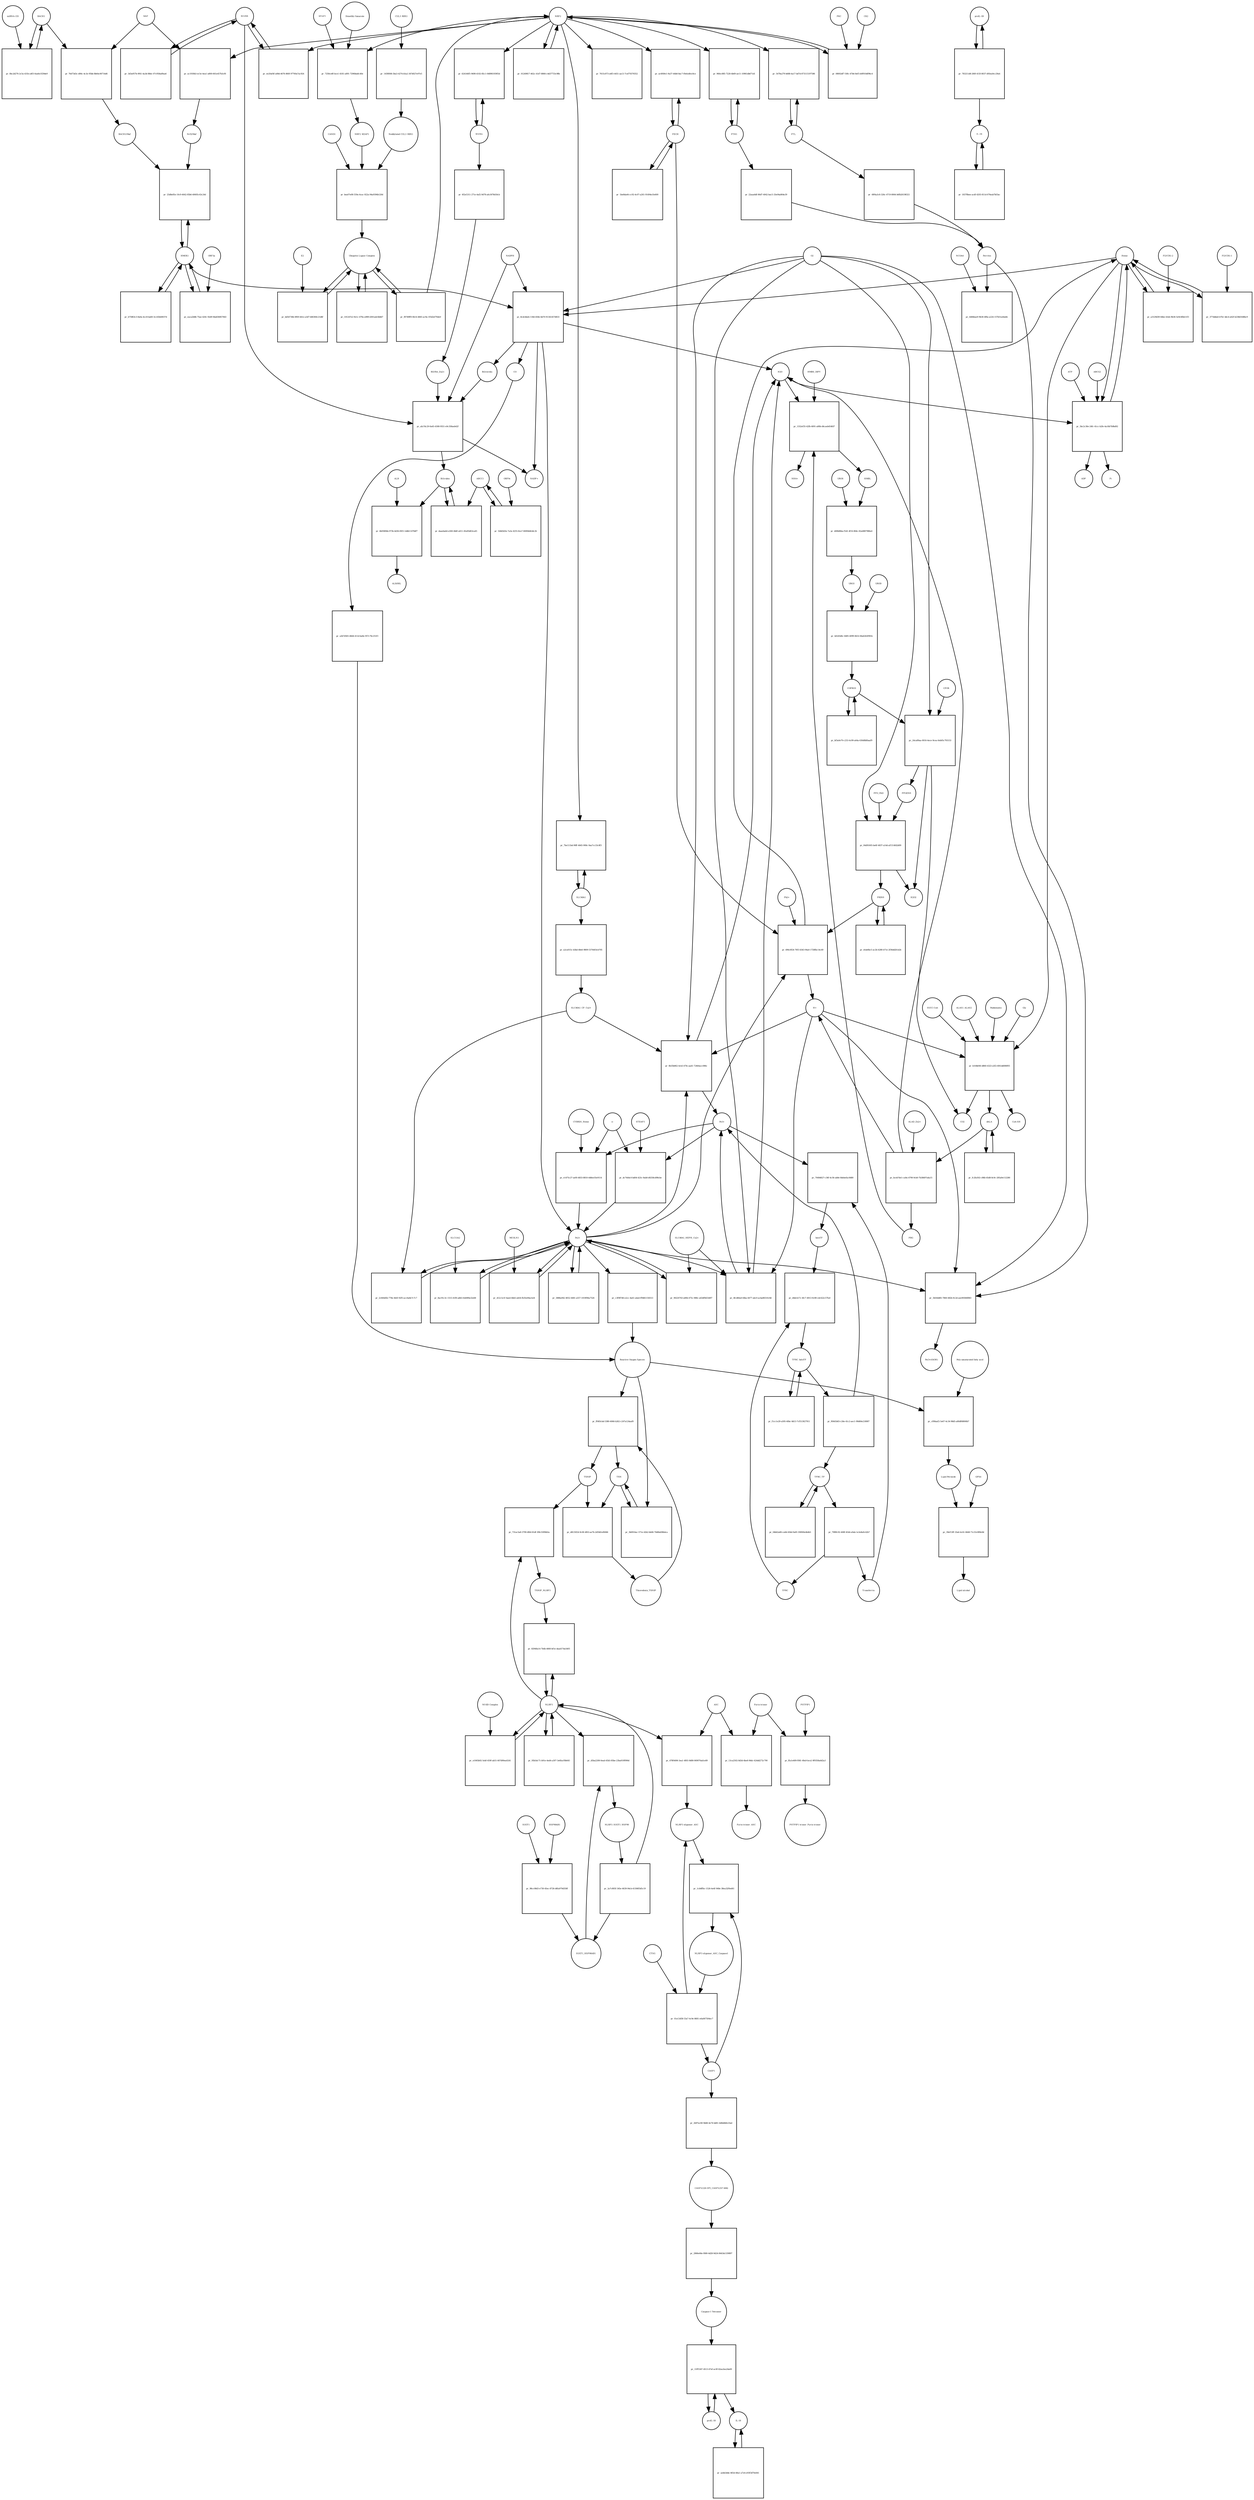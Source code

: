 strict digraph  {
Heme [annotation="urn_miriam_obo.chebi_CHEBI%3A30413", bipartite=0, cls="simple chemical", fontsize=4, label=Heme, shape=circle];
"pr_8cdcbbeb-118d-458e-bb70-91341457d833" [annotation="", bipartite=1, cls=process, fontsize=4, label="pr_8cdcbbeb-118d-458e-bb70-91341457d833", shape=square];
Biliverdin [annotation="urn_miriam_obo.chebi_CHEBI%3A17033", bipartite=0, cls="simple chemical", fontsize=4, label=Biliverdin, shape=circle];
HMOX1 [annotation="", bipartite=0, cls=macromolecule, fontsize=4, label=HMOX1, shape=circle];
O2 [annotation="urn_miriam_obo.chebi_CHEBI%3A15379", bipartite=0, cls="simple chemical", fontsize=4, label=O2, shape=circle];
NADPH [annotation="urn_miriam_obo.chebi_CHEBI%3A16474", bipartite=0, cls="simple chemical", fontsize=4, label=NADPH, shape=circle];
H2O [annotation="urn_miriam_obo.chebi_CHEBI%3A15377", bipartite=0, cls="simple chemical", fontsize=4, label=H2O, shape=circle];
"Fe2+" [annotation="urn_miriam_obo.chebi_CHEBI%3A29033", bipartite=0, cls="simple chemical", fontsize=4, label="Fe2+", shape=circle];
"NADP+" [annotation="urn_miriam_obo.chebi_CHEBI%3A18009", bipartite=0, cls="simple chemical", fontsize=4, label="NADP+", shape=circle];
CO [annotation="urn_miriam_obo.chebi_CHEBI%3A17245", bipartite=0, cls="simple chemical", fontsize=4, label=CO, shape=circle];
"pr_a3129d39-64be-43eb-9b36-5e9c6fbb11f3" [annotation="", bipartite=1, cls=process, fontsize=4, label="pr_a3129d39-64be-43eb-9b36-5e9c6fbb11f3", shape=square];
"FLVCR1-2" [annotation=urn_miriam_uniprot_Q9Y5Y0, bipartite=0, cls=macromolecule, fontsize=4, label="FLVCR1-2", shape=circle];
"pr_afa7dc29-0a45-4308-9551-e9c358aeb42f" [annotation="", bipartite=1, cls=process, fontsize=4, label="pr_afa7dc29-0a45-4308-9551-e9c358aeb42f", shape=square];
Bilirubin [annotation="urn_miriam_obo.chebi_CHEBI%3A16990", bipartite=0, cls="simple chemical", fontsize=4, label=Bilirubin, shape=circle];
BLVRB [annotation=urn_miriam_uniprot_P30043, bipartite=0, cls=macromolecule, fontsize=4, label=BLVRB, shape=circle];
"BLVRA_Zn2+" [annotation="urn_miriam_obo.chebi_CHEBI%3A29805|urn_miriam_uniprot_P53004", bipartite=0, cls=complex, fontsize=4, label="BLVRA_Zn2+", shape=circle];
"pr_daaebab4-a560-4b6f-a611-45e85d63ca45" [annotation="", bipartite=1, cls=process, fontsize=4, label="pr_daaebab4-a560-4b6f-a611-45e85d63ca45", shape=square];
ABCC1 [annotation="", bipartite=0, cls=macromolecule, fontsize=4, label=ABCC1, shape=circle];
"pr_4b0580bb-973b-4d36-85f3-1ddb11478df7" [annotation="", bipartite=1, cls=process, fontsize=4, label="pr_4b0580bb-973b-4d36-85f3-1ddb11478df7", shape=square];
ALB [annotation=urn_miriam_uniprot_P02768, bipartite=0, cls=macromolecule, fontsize=4, label=ALB, shape=circle];
"ALB/BIL" [annotation="urn_miriam_uniprot_P02768|urn_miriam_obo.chebi_CHEBI%3A16990", bipartite=0, cls=complex, fontsize=4, label="ALB/BIL", shape=circle];
NRF2 [annotation="", bipartite=0, cls=macromolecule, fontsize=4, label=NRF2, shape=circle];
"pr_ac1930b3-ec5e-4ea1-a800-661e457b3cf6" [annotation="", bipartite=1, cls=process, fontsize=4, label="pr_ac1930b3-ec5e-4ea1-a800-661e457b3cf6", shape=square];
MAF [annotation=urn_miriam_uniprot_O75444, bipartite=0, cls=macromolecule, fontsize=4, label=MAF, shape=circle];
"Nrf2/Maf" [annotation="", bipartite=0, cls=complex, fontsize=4, label="Nrf2/Maf", shape=circle];
"pr_76d73d3c-d06c-4c3e-95bb-8b64c06714d6" [annotation="", bipartite=1, cls=process, fontsize=4, label="pr_76d73d3c-d06c-4c3e-95bb-8b64c06714d6", shape=square];
BACH1 [annotation=urn_miriam_uniprot_O14867, bipartite=0, cls=macromolecule, fontsize=4, label=BACH1, shape=circle];
"BACH1/Maf" [annotation="", bipartite=0, cls=complex, fontsize=4, label="BACH1/Maf", shape=circle];
"pr_0bc2d276-2c5a-431b-a4f3-0aa6e1f29de9" [annotation="", bipartite=1, cls=process, fontsize=4, label="pr_0bc2d276-2c5a-431b-a4f3-0aa6e1f29de9", shape=square];
"miRNA-155" [annotation=urn_miriam_ncbigene_406947, bipartite=0, cls="nucleic acid feature", fontsize=4, label="miRNA-155", shape=circle];
"pr_25d8e85e-10c9-4642-85b6-40605c43c24d" [annotation="", bipartite=1, cls=process, fontsize=4, label="pr_25d8e85e-10c9-4642-85b6-40605c43c24d", shape=square];
PRIN9 [annotation="urn_miriam_obo.chebi_CHEBI%3A15430", bipartite=0, cls="simple chemical", fontsize=4, label=PRIN9, shape=circle];
"pr_496c0f24-70f3-4343-94a0-1728fbc14c49" [annotation="", bipartite=1, cls=process, fontsize=4, label="pr_496c0f24-70f3-4343-94a0-1728fbc14c49", shape=square];
FECH [annotation=urn_miriam_uniprot_P22830, bipartite=0, cls=macromolecule, fontsize=4, label=FECH, shape=circle];
"Pb2+" [annotation="urn_miriam_obo.chebi_CHEBI%3A27889", bipartite=0, cls="simple chemical", fontsize=4, label="Pb2+", shape=circle];
"H+" [annotation="urn_miriam_obo.chebi_CHEBI%3A15378", bipartite=0, cls="simple chemical", fontsize=4, label="H+", shape=circle];
"SUCC-CoA" [annotation="urn_miriam_obo.chebi_CHEBI%3A57292", bipartite=0, cls="simple chemical", fontsize=4, label="SUCC-CoA", shape=circle];
"pr_b164bf40-d860-4323-a5f2-6f41dd080f05" [annotation="", bipartite=1, cls=process, fontsize=4, label="pr_b164bf40-d860-4323-a5f2-6f41dd080f05", shape=square];
dALA [annotation="urn_miriam_obo.chebi_CHEBI%3A356416", bipartite=0, cls="simple chemical", fontsize=4, label=dALA, shape=circle];
ALAS1_ALAS2 [annotation="urn_miriam_uniprot_P13196|urn_miriam_uniprot_P22557", bipartite=0, cls=complex, fontsize=4, label=ALAS1_ALAS2, shape=circle];
Panhematin [annotation="urn_miriam_obo.chebi_CHEBI%3A50385", bipartite=0, cls="simple chemical", fontsize=4, label=Panhematin, shape=circle];
Gly [annotation="urn_miriam_obo.chebi_CHEBI%3A57305", bipartite=0, cls="simple chemical", fontsize=4, label=Gly, shape=circle];
"CoA-SH" [annotation="urn_miriam_obo.chebi_CHEBI%3A15346", bipartite=0, cls="simple chemical", fontsize=4, label="CoA-SH", shape=circle];
CO2 [annotation="urn_miriam_obo.chebi_CHEBI%3A16526", bipartite=0, cls="simple chemical", fontsize=4, label=CO2, shape=circle];
"pr_7258ce8f-bce1-4181-a891-72968abfc40e" [annotation="", bipartite=1, cls=process, fontsize=4, label="pr_7258ce8f-bce1-4181-a891-72968abfc40e", shape=square];
KEAP1 [annotation=urn_miriam_uniprot_Q14145, bipartite=0, cls=macromolecule, fontsize=4, label=KEAP1, shape=circle];
NRF2_KEAP1 [annotation="urn_miriam_uniprot_Q14145|urn_miriam_uniprot_Q16236", bipartite=0, cls=complex, fontsize=4, label=NRF2_KEAP1, shape=circle];
"Dimethly fumarate" [annotation="urn_miriam_obo.chebi_CHEBI%3A76004", bipartite=0, cls="simple chemical", fontsize=4, label="Dimethly fumarate", shape=circle];
"Ubiquitin Ligase Complex" [annotation="urn_miriam_uniprot_Q14145|urn_miriam_uniprot_Q15843|urn_miriam_uniprot_Q13618|urn_miriam_uniprot_P62877|urn_miriam_uniprot_Q16236|urn_miriam_uniprot_P0CG48|urn_miriam_pubmed_19940261|urn_miriam_interpro_IPR000608", bipartite=0, cls=complex, fontsize=4, label="Ubiquitin Ligase Complex", shape=circle];
"pr_101247e2-9e1c-479a-a989-d301adc6b8d7" [annotation="", bipartite=1, cls=process, fontsize=4, label="pr_101247e2-9e1c-479a-a989-d301adc6b8d7", shape=square];
"pr_bceb7de1-ca9a-4790-9cb0-7b38497a4a15" [annotation="", bipartite=1, cls=process, fontsize=4, label="pr_bceb7de1-ca9a-4790-9cb0-7b38497a4a15", shape=square];
PBG [annotation="urn_miriam_obo.chebi_CHEBI%3A58126", bipartite=0, cls="simple chemical", fontsize=4, label=PBG, shape=circle];
"ALAD_Zn2+" [annotation="urn_miriam_uniprot_P13716|urn_miriam_obo.chebi_CHEBI%3A29105", bipartite=0, cls=complex, fontsize=4, label="ALAD_Zn2+", shape=circle];
"pr_1552ef35-42fb-4091-a80b-d4caeb454fd7" [annotation="", bipartite=1, cls=process, fontsize=4, label="pr_1552ef35-42fb-4091-a80b-d4caeb454fd7", shape=square];
HMBL [annotation="urn_miriam_obo.chebi_CHEBI%3A57845", bipartite=0, cls="simple chemical", fontsize=4, label=HMBL, shape=circle];
HMBS_DIPY [annotation="urn_miriam_obo.chebi_CHEBI%3A36319|urn_miriam_uniprot_P08397", bipartite=0, cls=complex, fontsize=4, label=HMBS_DIPY, shape=circle];
"NH4+" [annotation="urn_miriam_obo.chebi_CHEBI%3A28938", bipartite=0, cls="simple chemical", fontsize=4, label="NH4+", shape=circle];
"pr_d49b86ba-f5d1-4f16-864c-82a6887986e4" [annotation="", bipartite=1, cls=process, fontsize=4, label="pr_d49b86ba-f5d1-4f16-864c-82a6887986e4", shape=square];
URO3 [annotation="urn_miriam_obo.chebi_CHEBI%3A15437", bipartite=0, cls="simple chemical", fontsize=4, label=URO3, shape=circle];
UROS [annotation=urn_miriam_uniprot_P10746, bipartite=0, cls=macromolecule, fontsize=4, label=UROS, shape=circle];
"pr_4d1d5d6c-6485-4099-8432-84a62b5f903c" [annotation="", bipartite=1, cls=process, fontsize=4, label="pr_4d1d5d6c-6485-4099-8432-84a62b5f903c", shape=square];
COPRO3 [annotation="urn_miriam_obo.chebi_CHEBI%3A15439", bipartite=0, cls="simple chemical", fontsize=4, label=COPRO3, shape=circle];
UROD [annotation=urn_miriam_uniprot_P06132, bipartite=0, cls=macromolecule, fontsize=4, label=UROD, shape=circle];
"pr_24ca89aa-0016-4ece-9cea-0eb05c793153" [annotation="", bipartite=1, cls=process, fontsize=4, label="pr_24ca89aa-0016-4ece-9cea-0eb05c793153", shape=square];
PPGEN9 [annotation="urn_miriam_obo.chebi_CHEBI%3A15435", bipartite=0, cls="simple chemical", fontsize=4, label=PPGEN9, shape=circle];
CPOX [annotation=urn_miriam_uniprot_P36551, bipartite=0, cls=macromolecule, fontsize=4, label=CPOX, shape=circle];
H2O2 [annotation="urn_miriam_obo.chebi_CHEBI%3A16240", bipartite=0, cls="simple chemical", fontsize=4, label=H2O2, shape=circle];
"pr_04d91605-be6f-4837-a14d-af1514fd2d09" [annotation="", bipartite=1, cls=process, fontsize=4, label="pr_04d91605-be6f-4837-a14d-af1514fd2d09", shape=square];
PPO_FAD [annotation="urn_miriam_obo.chebi_CHEBI%3A16238|urn_miriam_uniprot_P50336", bipartite=0, cls=complex, fontsize=4, label=PPO_FAD, shape=circle];
"pr_01249817-462c-41d7-8866-c4d37733c98b" [annotation="", bipartite=1, cls=process, fontsize=4, label="pr_01249817-462c-41d7-8866-c4d37733c98b", shape=square];
"pr_fc2fa502-c86b-45d8-8c9c-285a9e112280" [annotation="", bipartite=1, cls="uncertain process", fontsize=4, label="pr_fc2fa502-c86b-45d8-8c9c-285a9e112280", shape=square];
"pr_bf3a0e70-c253-4c99-a64a-630d8bfbaaf9" [annotation="", bipartite=1, cls="uncertain process", fontsize=4, label="pr_bf3a0e70-c253-4c99-a64a-630d8bfbaaf9", shape=square];
"pr_efab0bc5-ac2b-4280-b71e-2f36dd2fcb2b" [annotation="", bipartite=1, cls="uncertain process", fontsize=4, label="pr_efab0bc5-ac2b-4280-b71e-2f36dd2fcb2b", shape=square];
"Poly-unsaturated fatty acid" [annotation="urn_miriam_obo.chebi_CHEBI%3A26208", bipartite=0, cls="simple chemical", fontsize=4, label="Poly-unsaturated fatty acid", shape=circle];
"pr_cf08aaf2-5e67-4c34-98d5-a80df68006b7" [annotation="", bipartite=1, cls=process, fontsize=4, label="pr_cf08aaf2-5e67-4c34-98d5-a80df68006b7", shape=square];
"Lipid Peroxide" [annotation="urn_miriam_obo.chebi_CHEBI%3A61051", bipartite=0, cls="simple chemical", fontsize=4, label="Lipid Peroxide", shape=circle];
"Reactive Oxygen Species" [annotation="urn_miriam_obo.chebi_CHEBI%3A26523", bipartite=0, cls="simple chemical", fontsize=4, label="Reactive Oxygen Species", shape=circle];
"pr_3b50dd85-7860-482b-9c2d-aee90584f883" [annotation="", bipartite=1, cls=process, fontsize=4, label="pr_3b50dd85-7860-482b-9c2d-aee90584f883", shape=square];
"Fe(3+)O(OH)" [annotation="urn_miriam_obo.chebi_CHEBI%3A78619", bipartite=0, cls="simple chemical", fontsize=4, label="Fe(3+)O(OH)", shape=circle];
Ferritin [annotation=urn_miriam_uniprot_P02794, bipartite=0, cls=complex, fontsize=4, label=Ferritin, shape=circle];
"pr_2c664d5b-778e-4b5f-92f5-acc6a8e7c7c7" [annotation="", bipartite=1, cls=process, fontsize=4, label="pr_2c664d5b-778e-4b5f-92f5-acc6a8e7c7c7", shape=square];
"SLC40A1_CP_Cu2+" [annotation="urn_miriam_uniprot_P00450|urn_miriam_uniprot_Q9NP59|urn_miriam_obo.chebi_CHEBI%3A29036", bipartite=0, cls=complex, fontsize=4, label="SLC40A1_CP_Cu2+", shape=circle];
"pr_8b35b862-4cb3-47fe-aad1-72464acc086c" [annotation="", bipartite=1, cls=process, fontsize=4, label="pr_8b35b862-4cb3-47fe-aad1-72464acc086c", shape=square];
"Fe3+" [annotation="urn_miriam_obo.chebi_CHEBI%3A29034", bipartite=0, cls="simple chemical", fontsize=4, label="Fe3+", shape=circle];
SLC40A1 [annotation=urn_miriam_ncbigene_30061, bipartite=0, cls="nucleic acid feature", fontsize=4, label=SLC40A1, shape=circle];
"pr_7be111bd-90ff-4645-908c-9aa7cc33c8f3" [annotation="", bipartite=1, cls=process, fontsize=4, label="pr_7be111bd-90ff-4645-908c-9aa7cc33c8f3", shape=square];
FTH1 [annotation=urn_miriam_ncbigene_2495, bipartite=0, cls="nucleic acid feature", fontsize=4, label=FTH1, shape=circle];
"pr_96fec885-7228-4b69-ae11-10961db671d1" [annotation="", bipartite=1, cls=process, fontsize=4, label="pr_96fec885-7228-4b69-ae11-10961db671d1", shape=square];
FTL [annotation=urn_miriam_ncbigene_2512, bipartite=0, cls="nucleic acid feature", fontsize=4, label=FTL, shape=circle];
"pr_5478a279-b688-4a17-bd7d-873115197586" [annotation="", bipartite=1, cls=process, fontsize=4, label="pr_5478a279-b688-4a17-bd7d-873115197586", shape=square];
"pr_22aaa6df-86d7-4042-bac5-33e04a864e39" [annotation="", bipartite=1, cls=process, fontsize=4, label="pr_22aaa6df-86d7-4042-bac5-33e04a864e39", shape=square];
"pr_49f4a3c8-326c-4719-8064-b6fb26198321" [annotation="", bipartite=1, cls=process, fontsize=4, label="pr_49f4a3c8-326c-4719-8064-b6fb26198321", shape=square];
"pr_ac6f49e1-9a37-44b8-8ac7-f0efa4fec8ce" [annotation="", bipartite=1, cls=process, fontsize=4, label="pr_ac6f49e1-9a37-44b8-8ac7-f0efa4fec8ce", shape=square];
"pr_1be8da44-cc92-4c07-a261-91494e1fe600" [annotation="", bipartite=1, cls=process, fontsize=4, label="pr_1be8da44-cc92-4c07-a261-91494e1fe600", shape=square];
"pr_b75863c3-8a0a-4cc8-ba60-3cc63b40037d" [annotation="", bipartite=1, cls=process, fontsize=4, label="pr_b75863c3-8a0a-4cc8-ba60-3cc63b40037d", shape=square];
BLVRA [annotation=urn_miriam_ncbigene_644, bipartite=0, cls="nucleic acid feature", fontsize=4, label=BLVRA, shape=circle];
"pr_624146f5-9498-4102-85c1-048981939f3d" [annotation="", bipartite=1, cls=process, fontsize=4, label="pr_624146f5-9498-4102-85c1-048981939f3d", shape=square];
"pr_ee20af4f-a08d-4676-860f-97760a7ac924" [annotation="", bipartite=1, cls=process, fontsize=4, label="pr_ee20af4f-a08d-4676-860f-97760a7ac924", shape=square];
"pr_3d3a957b-9f41-4a3d-88dc-07c958ad9aa6" [annotation="", bipartite=1, cls=process, fontsize=4, label="pr_3d3a957b-9f41-4a3d-88dc-07c958ad9aa6", shape=square];
"pr_6f2e5311-271e-4af2-9d78-afe3478d18cb" [annotation="", bipartite=1, cls=process, fontsize=4, label="pr_6f2e5311-271e-4af2-9d78-afe3478d18cb", shape=square];
"pr_a2ca015c-b3bd-48e6-9809-5374403cb705" [annotation="", bipartite=1, cls=process, fontsize=4, label="pr_a2ca015c-b3bd-48e6-9809-5374403cb705", shape=square];
"pr_4484bae9-9b36-4f8a-a224-157b51a44a8e" [annotation="", bipartite=1, cls=process, fontsize=4, label="pr_4484bae9-9b36-4f8a-a224-157b51a44a8e", shape=square];
NCOA4 [annotation=urn_miriam_uniprot_Q13772, bipartite=0, cls=macromolecule, fontsize=4, label=NCOA4, shape=circle];
"pr_e1475c27-aef6-4833-8810-448ee55e9114" [annotation="", bipartite=1, cls=process, fontsize=4, label="pr_e1475c27-aef6-4833-8810-448ee55e9114", shape=square];
CYBRD1_Heme [annotation="urn_miriam_uniprot_Q53TN4|urn_miriam_obo.chebi_CHEBI%3A30413", bipartite=0, cls=complex, fontsize=4, label=CYBRD1_Heme, shape=circle];
"e-" [annotation="urn_miriam_obo.chebi_CHEBI%3A10545", bipartite=0, cls="simple chemical", fontsize=4, label="e-", shape=circle];
"pr_8ac91c3c-1515-41f8-adb5-feb089a32e68" [annotation="", bipartite=1, cls=process, fontsize=4, label="pr_8ac91c3c-1515-41f8-adb5-feb089a32e68", shape=square];
SLC11A2 [annotation=urn_miriam_uniprot_P49281, bipartite=0, cls=macromolecule, fontsize=4, label=SLC11A2, shape=circle];
"pr_39ef13ff-33a6-4c61-8448-71c53c899e9d" [annotation="", bipartite=1, cls=process, fontsize=4, label="pr_39ef13ff-33a6-4c61-8448-71c53c899e9d", shape=square];
"Lipid alcohol" [annotation="urn_miriam_obo.chebi_CHEBI%3A24026", bipartite=0, cls="simple chemical", fontsize=4, label="Lipid alcohol", shape=circle];
GPX4 [annotation=urn_miriam_uniprot_P36969, bipartite=0, cls=macromolecule, fontsize=4, label=GPX4, shape=circle];
"pr_eaca2b8b-75ae-420c-92d9-9da836857843" [annotation="", bipartite=1, cls=process, fontsize=4, label="pr_eaca2b8b-75ae-420c-92d9-9da836857843", shape=square];
ORF3a [annotation="urn_miriam_uniprot_P0DTC3|urn_miriam_taxonomy_2697049", bipartite=0, cls=macromolecule, fontsize=4, label=ORF3a, shape=circle];
"pr_c3f987d6-e2cc-4a61-abed-ff9d61158313" [annotation="", bipartite=1, cls=process, fontsize=4, label="pr_c3f987d6-e2cc-4a61-abed-ff9d61158313", shape=square];
"pr_1b8d3d3e-7a3e-4255-8ca7-84904db3dc2b" [annotation="", bipartite=1, cls=process, fontsize=4, label="pr_1b8d3d3e-7a3e-4255-8ca7-84904db3dc2b", shape=square];
ORF9c [annotation=urn_miriam_taxonomy_2697049, bipartite=0, cls=macromolecule, fontsize=4, label=ORF9c, shape=circle];
CUL3_RBX1 [annotation="urn_miriam_uniprot_Q13618|urn_miriam_uniprot_P62877", bipartite=0, cls=complex, fontsize=4, label=CUL3_RBX1, shape=circle];
"pr_145f6f48-3ba3-4274-b5a2-347d027e97e5" [annotation="", bipartite=1, cls=process, fontsize=4, label="pr_145f6f48-3ba3-4274-b5a2-347d027e97e5", shape=square];
"Neddylated CUL3_RBX1" [annotation="urn_miriam_uniprot_Q15843|urn_miriam_uniprot_Q13618|urn_miriam_uniprot_P62877", bipartite=0, cls=complex, fontsize=4, label="Neddylated CUL3_RBX1", shape=circle];
"pr_7615c873-a6f3-4451-aa13-7cef70376552" [annotation="", bipartite=1, cls=process, fontsize=4, label="pr_7615c873-a6f3-4451-aa13-7cef70376552", shape=square];
"pr_bea07e08-559a-4cac-922a-94a9394b120d" [annotation="", bipartite=1, cls=process, fontsize=4, label="pr_bea07e08-559a-4cac-922a-94a9394b120d", shape=square];
CAND1 [annotation=urn_miriam_uniprot_Q86VP6, bipartite=0, cls=macromolecule, fontsize=4, label=CAND1, shape=circle];
E2 [annotation=urn_miriam_interpro_IPR000608, bipartite=0, cls=macromolecule, fontsize=4, label=E2, shape=circle];
"pr_bd54736b-0f69-441e-a3d7-b66360c21d6f" [annotation="", bipartite=1, cls=process, fontsize=4, label="pr_bd54736b-0f69-441e-a3d7-b66360c21d6f", shape=square];
"pr_08002df7-50fc-47b6-8ef5-b0f910df96c4" [annotation="", bipartite=1, cls=process, fontsize=4, label="pr_08002df7-50fc-47b6-8ef5-b0f910df96c4", shape=square];
PKC [annotation="urn_miriam_pubmed_12198130|urn_miriam_interpro_IPR012233", bipartite=0, cls=macromolecule, fontsize=4, label=PKC, shape=circle];
CK2 [annotation="", bipartite=0, cls=macromolecule, fontsize=4, label=CK2, shape=circle];
"pr_377ddda6-b7b1-4dc4-a62f-b238d1fd8bc9" [annotation="", bipartite=1, cls=process, fontsize=4, label="pr_377ddda6-b7b1-4dc4-a62f-b238d1fd8bc9", shape=square];
"FLVCR1-1" [annotation=urn_miriam_uniprot_Q9Y5Y0, bipartite=0, cls=macromolecule, fontsize=4, label="FLVCR1-1", shape=circle];
"pr_5bc2c30e-24fc-41cc-b2fe-4a16b7b9bd92" [annotation="", bipartite=1, cls=process, fontsize=4, label="pr_5bc2c30e-24fc-41cc-b2fe-4a16b7b9bd92", shape=square];
ABCG2 [annotation=urn_miriam_uniprot_Q9UNQ0, bipartite=0, cls="macromolecule multimer", fontsize=4, label=ABCG2, shape=circle];
ATP [annotation="urn_miriam_obo.chebi_CHEBI%3A30616", bipartite=0, cls="simple chemical", fontsize=4, label=ATP, shape=circle];
Pi [annotation="urn_miriam_obo.chebi_CHEBI%3A18367", bipartite=0, cls="simple chemical", fontsize=4, label=Pi, shape=circle];
ADP [annotation="urn_miriam_obo.chebi_CHEBI%3A456216", bipartite=0, cls="simple chemical", fontsize=4, label=ADP, shape=circle];
"pr_90220743-a80b-475c-988c-a63df9d33d97" [annotation="", bipartite=1, cls=process, fontsize=4, label="pr_90220743-a80b-475c-988c-a63df9d33d97", shape=square];
"SLC40A1_HEPH_Cu2+" [annotation="urn_miriam_uniprot_Q9BQS7|urn_miriam_uniprot_Q9NP59|urn_miriam_obo.chebi_CHEBI%3A28694", bipartite=0, cls=complex, fontsize=4, label="SLC40A1_HEPH_Cu2+", shape=circle];
"pr_4fcd66a0-fdba-4477-abc0-acba86510c8d" [annotation="", bipartite=1, cls=process, fontsize=4, label="pr_4fcd66a0-fdba-4477-abc0-acba86510c8d", shape=square];
"pr_7049d627-c36f-4c56-ab8e-8debefac8480" [annotation="", bipartite=1, cls=process, fontsize=4, label="pr_7049d627-c36f-4c56-ab8e-8debefac8480", shape=square];
Transferrin [annotation=urn_miriam_uniprot_P02787, bipartite=0, cls=macromolecule, fontsize=4, label=Transferrin, shape=circle];
holoTF [annotation="urn_miriam_uniprot_P02787|urn_miriam_obo.chebi_CHEBI%3A29034", bipartite=0, cls=complex, fontsize=4, label=holoTF, shape=circle];
TFRC [annotation=urn_miriam_uniprot_P02786, bipartite=0, cls="macromolecule multimer", fontsize=4, label=TFRC, shape=circle];
"pr_d4dcb17c-4fc7-4913-9c89-cdc622c57fa0" [annotation="", bipartite=1, cls=process, fontsize=4, label="pr_d4dcb17c-4fc7-4913-9c89-cdc622c57fa0", shape=square];
TFRC_holoTF [annotation="urn_miriam_uniprot_P02787|urn_miriam_obo.chebi_CHEBI%3A29034|urn_miriam_uniprot_P02786", bipartite=0, cls=complex, fontsize=4, label=TFRC_holoTF, shape=circle];
"pr_f1cc1e29-a595-40bc-8d13-7cf513027911" [annotation="", bipartite=1, cls=process, fontsize=4, label="pr_f1cc1e29-a595-40bc-8d13-7cf513027911", shape=square];
"pr_f69d1b83-c26e-41c2-aec1-99d60e218087" [annotation="", bipartite=1, cls=process, fontsize=4, label="pr_f69d1b83-c26e-41c2-aec1-99d60e218087", shape=square];
TFRC_TF [annotation="urn_miriam_uniprot_P02787|urn_miriam_uniprot_P02786", bipartite=0, cls=complex, fontsize=4, label=TFRC_TF, shape=circle];
"pr_dc7444c0-bd04-423c-9ab8-d0258cd98cbe" [annotation="", bipartite=1, cls=process, fontsize=4, label="pr_dc7444c0-bd04-423c-9ab8-d0258cd98cbe", shape=square];
STEAP3 [annotation=urn_miriam_uniprot_Q658P3, bipartite=0, cls=macromolecule, fontsize=4, label=STEAP3, shape=circle];
"pr_d12c1e1f-4aed-4bb5-ab54-fb35e00acb24" [annotation="", bipartite=1, cls=process, fontsize=4, label="pr_d12c1e1f-4aed-4bb5-ab54-fb35e00acb24", shape=square];
MCOLN1 [annotation=urn_miriam_uniprot_Q9GZU1, bipartite=0, cls=macromolecule, fontsize=4, label=MCOLN1, shape=circle];
"pr_3886a942-4052-4481-a557-1019f06a7526" [annotation="", bipartite=1, cls=process, fontsize=4, label="pr_3886a942-4052-4481-a557-1019f06a7526", shape=square];
"pr_04b62a80-ca8d-456d-9af0-190f49e4b4b5" [annotation="", bipartite=1, cls=process, fontsize=4, label="pr_04b62a80-ca8d-456d-9af0-190f49e4b4b5", shape=square];
"pr_79f8fc92-408f-4544-a9ab-1e3e8a9c42b7" [annotation="", bipartite=1, cls=process, fontsize=4, label="pr_79f8fc92-408f-4544-a9ab-1e3e8a9c42b7", shape=square];
"pr_f8749ff0-0b14-4665-ac9a-1f5d2ef70de0" [annotation="", bipartite=1, cls=process, fontsize=4, label="pr_f8749ff0-0b14-4665-ac9a-1f5d2ef70de0", shape=square];
Thioredoxin_TXNIP [annotation="urn_miriam_uniprot_P10599|urn_miriam_uniprot_Q9H3M7", bipartite=0, cls=complex, fontsize=4, label=Thioredoxin_TXNIP, shape=circle];
"pr_ff483cbd-5380-4066-b262-c247a124aaf0" [annotation="", bipartite=1, cls=process, fontsize=4, label="pr_ff483cbd-5380-4066-b262-c247a124aaf0", shape=square];
TXNIP [annotation=urn_miriam_uniprot_Q9H3M7, bipartite=0, cls=macromolecule, fontsize=4, label=TXNIP, shape=circle];
TXN [annotation=urn_miriam_uniprot_P10599, bipartite=0, cls=macromolecule, fontsize=4, label=TXN, shape=circle];
NLRP3 [annotation=urn_miriam_uniprot_Q96P20, bipartite=0, cls=macromolecule, fontsize=4, label=NLRP3, shape=circle];
"pr_e1065b92-5ebf-459f-ab51-667d90ea0241" [annotation="", bipartite=1, cls=process, fontsize=4, label="pr_e1065b92-5ebf-459f-ab51-667d90ea0241", shape=square];
"Nf-KB Complex" [annotation="urn_miriam_uniprot_P19838|urn_miriam_uniprot_Q04206|urn_miriam_uniprot_Q00653", bipartite=0, cls=complex, fontsize=4, label="Nf-KB Complex", shape=circle];
"pr_95b5dc71-b91e-4ed4-a307-3e6facf0b645" [annotation="", bipartite=1, cls=process, fontsize=4, label="pr_95b5dc71-b91e-4ed4-a307-3e6facf0b645", shape=square];
"pr_3b0916ac-571e-42b2-bb06-70d6bd38b4ca" [annotation="", bipartite=1, cls=process, fontsize=4, label="pr_3b0916ac-571e-42b2-bb06-70d6bd38b4ca", shape=square];
"pr_d8135f24-9c00-4f63-ae7b-2d59d1ef6066" [annotation="", bipartite=1, cls=process, fontsize=4, label="pr_d8135f24-9c00-4f63-ae7b-2d59d1ef6066", shape=square];
HSP90AB1 [annotation=urn_miriam_uniprot_P08238, bipartite=0, cls=macromolecule, fontsize=4, label=HSP90AB1, shape=circle];
"pr_98cc08d3-e730-45ec-8726-d6fa979d358f" [annotation="", bipartite=1, cls=process, fontsize=4, label="pr_98cc08d3-e730-45ec-8726-d6fa979d358f", shape=square];
SUGT1 [annotation=urn_miriam_uniprot_Q9Y2Z0, bipartite=0, cls=macromolecule, fontsize=4, label=SUGT1, shape=circle];
SUGT1_HSP90AB1 [annotation="urn_miriam_uniprot_P08238|urn_miriam_uniprot_Q9Y2Z0", bipartite=0, cls=complex, fontsize=4, label=SUGT1_HSP90AB1, shape=circle];
"pr_d5ba2208-0ead-45b5-85be-23ba919f990d" [annotation="", bipartite=1, cls=process, fontsize=4, label="pr_d5ba2208-0ead-45b5-85be-23ba919f990d", shape=square];
NLRP3_SUGT1_HSP90 [annotation="urn_miriam_uniprot_P08238|urn_miriam_uniprot_Q96P20|urn_miriam_uniprot_Q9Y2Z0", bipartite=0, cls=complex, fontsize=4, label=NLRP3_SUGT1_HSP90, shape=circle];
"pr_731ac5a8-3799-4fb0-81df-3f8c55f96b5a" [annotation="", bipartite=1, cls=process, fontsize=4, label="pr_731ac5a8-3799-4fb0-81df-3f8c55f96b5a", shape=square];
TXNIP_NLRP3 [annotation="urn_miriam_uniprot_Q9H3M7|urn_miriam_uniprot_Q96P20", bipartite=0, cls=complex, fontsize=4, label=TXNIP_NLRP3, shape=circle];
"pr_478f4496-3ea1-4f65-9d08-069070ab1e89" [annotation="", bipartite=1, cls=process, fontsize=4, label="pr_478f4496-3ea1-4f65-9d08-069070ab1e89", shape=square];
ASC [annotation=urn_miriam_uniprot_Q9ULZ3, bipartite=0, cls=macromolecule, fontsize=4, label=ASC, shape=circle];
"NLRP3 oligomer_ASC" [annotation="urn_miriam_uniprot_Q9ULZ3|urn_miriam_obo.chebi_CHEBI%3A36080", bipartite=0, cls=complex, fontsize=4, label="NLRP3 oligomer_ASC", shape=circle];
"pr_1cb6ffbc-1526-4e4f-948e-38ea32f0ed61" [annotation="", bipartite=1, cls=process, fontsize=4, label="pr_1cb6ffbc-1526-4e4f-948e-38ea32f0ed61", shape=square];
CASP1 [annotation=urn_miriam_uniprot_P29466, bipartite=0, cls=macromolecule, fontsize=4, label=CASP1, shape=circle];
"NLRP3 oligomer_ASC_Caspase1" [annotation="urn_miriam_uniprot_P29466|urn_miriam_uniprot_Q9ULZ3", bipartite=0, cls=complex, fontsize=4, label="NLRP3 oligomer_ASC_Caspase1", shape=circle];
"pr_13ca2502-8d3d-4be8-96dc-624dd272c790" [annotation="", bipartite=1, cls=process, fontsize=4, label="pr_13ca2502-8d3d-4be8-96dc-624dd272c790", shape=square];
"Pyrin trimer" [annotation=urn_miriam_uniprot_O15553, bipartite=0, cls=complex, fontsize=4, label="Pyrin trimer", shape=circle];
"Pyrin trimer_ASC" [annotation="urn_miriam_uniprot_O15553|urn_miriam_uniprot_Q9ULZ3", bipartite=0, cls=complex, fontsize=4, label="Pyrin trimer_ASC", shape=circle];
"pr_ffa1e409-f081-49a9-bce2-9f9358a6d2a3" [annotation="", bipartite=1, cls=process, fontsize=4, label="pr_ffa1e409-f081-49a9-bce2-9f9358a6d2a3", shape=square];
PSTPIP1 [annotation=urn_miriam_uniprot_O43586, bipartite=0, cls="macromolecule multimer", fontsize=4, label=PSTPIP1, shape=circle];
"PSTPIP1 trimer_Pyrin trimer" [annotation="urn_miriam_uniprot_O15553|urn_miriam_uniprot_O43586", bipartite=0, cls=complex, fontsize=4, label="PSTPIP1 trimer_Pyrin trimer", shape=circle];
"pr_01e13d58-53a7-4c9e-8681-e6a067504ec7" [annotation="", bipartite=1, cls=process, fontsize=4, label="pr_01e13d58-53a7-4c9e-8681-e6a067504ec7", shape=square];
CTSG [annotation=urn_miriam_uniprot_P08311, bipartite=0, cls=macromolecule, fontsize=4, label=CTSG, shape=circle];
"pr_2b97ac60-9dd6-4e74-bd61-4d6ddbfe23ad" [annotation="", bipartite=1, cls=process, fontsize=4, label="pr_2b97ac60-9dd6-4e74-bd61-4d6ddbfe23ad", shape=square];
"CASP1(120-197)_CASP1(317-404)" [annotation=urn_miriam_uniprot_P29466, bipartite=0, cls=complex, fontsize=4, label="CASP1(120-197)_CASP1(317-404)", shape=circle];
"pr_2866e66e-f680-4d28-9d24-8443dc539897" [annotation="", bipartite=1, cls=process, fontsize=4, label="pr_2866e66e-f680-4d28-9d24-8443dc539897", shape=square];
"Caspase-1 Tetramer" [annotation=urn_miriam_uniprot_P29466, bipartite=0, cls="complex multimer", fontsize=4, label="Caspase-1 Tetramer", shape=circle];
"proIL-1B" [annotation=urn_miriam_uniprot_P01584, bipartite=0, cls=macromolecule, fontsize=4, label="proIL-1B", shape=circle];
"pr_783211d8-260f-415f-8037-d93ea9cc29a4" [annotation="", bipartite=1, cls=process, fontsize=4, label="pr_783211d8-260f-415f-8037-d93ea9cc29a4", shape=square];
"IL-1B" [annotation=urn_miriam_uniprot_P01584, bipartite=0, cls=macromolecule, fontsize=4, label="IL-1B", shape=circle];
"pr_18378bee-acdf-4203-811d-676eab7bf3ac" [annotation="", bipartite=1, cls="omitted process", fontsize=4, label="pr_18378bee-acdf-4203-811d-676eab7bf3ac", shape=square];
"pr_82948a14-7b4b-4660-bf1e-daad17da5405" [annotation="", bipartite=1, cls=process, fontsize=4, label="pr_82948a14-7b4b-4660-bf1e-daad17da5405", shape=square];
"proIL-18" [annotation=urn_miriam_uniprot_Q14116, bipartite=0, cls=macromolecule, fontsize=4, label="proIL-18", shape=circle];
"pr_11ff5347-4513-47ef-ac0f-62aa3ea24a69" [annotation="", bipartite=1, cls=process, fontsize=4, label="pr_11ff5347-4513-47ef-ac0f-62aa3ea24a69", shape=square];
"IL-18" [annotation=urn_miriam_uniprot_Q14116, bipartite=0, cls=macromolecule, fontsize=4, label="IL-18", shape=circle];
"pr_aebb3dde-465d-48a1-a7e4-e93f3d70e641" [annotation="", bipartite=1, cls="omitted process", fontsize=4, label="pr_aebb3dde-465d-48a1-a7e4-e93f3d70e641", shape=square];
"pr_a2b7d565-48d4-411d-ba8e-957c76c251f3" [annotation="", bipartite=1, cls=process, fontsize=4, label="pr_a2b7d565-48d4-411d-ba8e-957c76c251f3", shape=square];
"pr_2a7c805f-345e-4639-94cb-41506f5d5c19" [annotation="", bipartite=1, cls=process, fontsize=4, label="pr_2a7c805f-345e-4639-94cb-41506f5d5c19", shape=square];
Heme -> "pr_8cdcbbeb-118d-458e-bb70-91341457d833"  [annotation="", interaction_type=consumption];
Heme -> "pr_a3129d39-64be-43eb-9b36-5e9c6fbb11f3"  [annotation="", interaction_type=consumption];
Heme -> "pr_b164bf40-d860-4323-a5f2-6f41dd080f05"  [annotation=urn_miriam_pubmed_25446301, interaction_type=inhibition];
Heme -> "pr_377ddda6-b7b1-4dc4-a62f-b238d1fd8bc9"  [annotation="", interaction_type=consumption];
Heme -> "pr_5bc2c30e-24fc-41cc-b2fe-4a16b7b9bd92"  [annotation="", interaction_type=consumption];
"pr_8cdcbbeb-118d-458e-bb70-91341457d833" -> Biliverdin  [annotation="", interaction_type=production];
"pr_8cdcbbeb-118d-458e-bb70-91341457d833" -> H2O  [annotation="", interaction_type=production];
"pr_8cdcbbeb-118d-458e-bb70-91341457d833" -> "Fe2+"  [annotation="", interaction_type=production];
"pr_8cdcbbeb-118d-458e-bb70-91341457d833" -> "NADP+"  [annotation="", interaction_type=production];
"pr_8cdcbbeb-118d-458e-bb70-91341457d833" -> CO  [annotation="", interaction_type=production];
Biliverdin -> "pr_afa7dc29-0a45-4308-9551-e9c358aeb42f"  [annotation="", interaction_type=consumption];
HMOX1 -> "pr_8cdcbbeb-118d-458e-bb70-91341457d833"  [annotation="", interaction_type=catalysis];
HMOX1 -> "pr_25d8e85e-10c9-4642-85b6-40605c43c24d"  [annotation="", interaction_type=consumption];
HMOX1 -> "pr_b75863c3-8a0a-4cc8-ba60-3cc63b40037d"  [annotation="", interaction_type=consumption];
HMOX1 -> "pr_eaca2b8b-75ae-420c-92d9-9da836857843"  [annotation="", interaction_type=consumption];
O2 -> "pr_8cdcbbeb-118d-458e-bb70-91341457d833"  [annotation="", interaction_type=consumption];
O2 -> "pr_24ca89aa-0016-4ece-9cea-0eb05c793153"  [annotation="", interaction_type=consumption];
O2 -> "pr_04d91605-be6f-4837-a14d-af1514fd2d09"  [annotation="", interaction_type=consumption];
O2 -> "pr_3b50dd85-7860-482b-9c2d-aee90584f883"  [annotation="", interaction_type=consumption];
O2 -> "pr_8b35b862-4cb3-47fe-aad1-72464acc086c"  [annotation="", interaction_type=consumption];
O2 -> "pr_4fcd66a0-fdba-4477-abc0-acba86510c8d"  [annotation="", interaction_type=consumption];
NADPH -> "pr_8cdcbbeb-118d-458e-bb70-91341457d833"  [annotation="", interaction_type=consumption];
NADPH -> "pr_afa7dc29-0a45-4308-9551-e9c358aeb42f"  [annotation="", interaction_type=consumption];
H2O -> "pr_1552ef35-42fb-4091-a80b-d4caeb454fd7"  [annotation="", interaction_type=consumption];
H2O -> "pr_5bc2c30e-24fc-41cc-b2fe-4a16b7b9bd92"  [annotation="", interaction_type=consumption];
"Fe2+" -> "pr_496c0f24-70f3-4343-94a0-1728fbc14c49"  [annotation="", interaction_type=consumption];
"Fe2+" -> "pr_3b50dd85-7860-482b-9c2d-aee90584f883"  [annotation="", interaction_type=consumption];
"Fe2+" -> "pr_2c664d5b-778e-4b5f-92f5-acc6a8e7c7c7"  [annotation="", interaction_type=consumption];
"Fe2+" -> "pr_8b35b862-4cb3-47fe-aad1-72464acc086c"  [annotation="", interaction_type=consumption];
"Fe2+" -> "pr_8ac91c3c-1515-41f8-adb5-feb089a32e68"  [annotation="", interaction_type=consumption];
"Fe2+" -> "pr_c3f987d6-e2cc-4a61-abed-ff9d61158313"  [annotation="urn_miriam_pubmed_26794443|urn_miriam_pubmed_30692038", interaction_type=catalysis];
"Fe2+" -> "pr_90220743-a80b-475c-988c-a63df9d33d97"  [annotation="", interaction_type=consumption];
"Fe2+" -> "pr_4fcd66a0-fdba-4477-abc0-acba86510c8d"  [annotation="", interaction_type=consumption];
"Fe2+" -> "pr_d12c1e1f-4aed-4bb5-ab54-fb35e00acb24"  [annotation="", interaction_type=consumption];
"Fe2+" -> "pr_3886a942-4052-4481-a557-1019f06a7526"  [annotation="", interaction_type=consumption];
CO -> "pr_a2b7d565-48d4-411d-ba8e-957c76c251f3"  [annotation="urn_miriam_pubmed_28356568|urn_miriam_pubmed_25770182", interaction_type=inhibition];
"pr_a3129d39-64be-43eb-9b36-5e9c6fbb11f3" -> Heme  [annotation="", interaction_type=production];
"FLVCR1-2" -> "pr_a3129d39-64be-43eb-9b36-5e9c6fbb11f3"  [annotation="", interaction_type=catalysis];
"pr_afa7dc29-0a45-4308-9551-e9c358aeb42f" -> Bilirubin  [annotation="", interaction_type=production];
"pr_afa7dc29-0a45-4308-9551-e9c358aeb42f" -> "NADP+"  [annotation="", interaction_type=production];
Bilirubin -> "pr_daaebab4-a560-4b6f-a611-45e85d63ca45"  [annotation="", interaction_type=consumption];
Bilirubin -> "pr_4b0580bb-973b-4d36-85f3-1ddb11478df7"  [annotation="", interaction_type=consumption];
BLVRB -> "pr_afa7dc29-0a45-4308-9551-e9c358aeb42f"  [annotation="", interaction_type=catalysis];
BLVRB -> "pr_ee20af4f-a08d-4676-860f-97760a7ac924"  [annotation="", interaction_type=consumption];
BLVRB -> "pr_3d3a957b-9f41-4a3d-88dc-07c958ad9aa6"  [annotation="", interaction_type=consumption];
"BLVRA_Zn2+" -> "pr_afa7dc29-0a45-4308-9551-e9c358aeb42f"  [annotation="", interaction_type=catalysis];
"pr_daaebab4-a560-4b6f-a611-45e85d63ca45" -> Bilirubin  [annotation="", interaction_type=production];
ABCC1 -> "pr_daaebab4-a560-4b6f-a611-45e85d63ca45"  [annotation="", interaction_type=catalysis];
ABCC1 -> "pr_1b8d3d3e-7a3e-4255-8ca7-84904db3dc2b"  [annotation="", interaction_type=consumption];
"pr_4b0580bb-973b-4d36-85f3-1ddb11478df7" -> "ALB/BIL"  [annotation="", interaction_type=production];
ALB -> "pr_4b0580bb-973b-4d36-85f3-1ddb11478df7"  [annotation="", interaction_type=consumption];
NRF2 -> "pr_ac1930b3-ec5e-4ea1-a800-661e457b3cf6"  [annotation="", interaction_type=consumption];
NRF2 -> "pr_7258ce8f-bce1-4181-a891-72968abfc40e"  [annotation="", interaction_type=consumption];
NRF2 -> "pr_01249817-462c-41d7-8866-c4d37733c98b"  [annotation="", interaction_type=consumption];
NRF2 -> "pr_7be111bd-90ff-4645-908c-9aa7cc33c8f3"  [annotation=urn_miriam_pubmed_30692038, interaction_type=catalysis];
NRF2 -> "pr_96fec885-7228-4b69-ae11-10961db671d1"  [annotation=urn_miriam_pubmed_30692038, interaction_type=catalysis];
NRF2 -> "pr_5478a279-b688-4a17-bd7d-873115197586"  [annotation=urn_miriam_pubmed_30692038, interaction_type=catalysis];
NRF2 -> "pr_ac6f49e1-9a37-44b8-8ac7-f0efa4fec8ce"  [annotation="urn_miriam_pubmed_30692038|urn_miriam_pubmed_23766848", interaction_type=catalysis];
NRF2 -> "pr_624146f5-9498-4102-85c1-048981939f3d"  [annotation=urn_miriam_pubmed_30692038, interaction_type=catalysis];
NRF2 -> "pr_ee20af4f-a08d-4676-860f-97760a7ac924"  [annotation=urn_miriam_pubmed_30692038, interaction_type=catalysis];
NRF2 -> "pr_7615c873-a6f3-4451-aa13-7cef70376552"  [annotation="", interaction_type=consumption];
NRF2 -> "pr_08002df7-50fc-47b6-8ef5-b0f910df96c4"  [annotation="", interaction_type=consumption];
"pr_ac1930b3-ec5e-4ea1-a800-661e457b3cf6" -> "Nrf2/Maf"  [annotation="", interaction_type=production];
MAF -> "pr_ac1930b3-ec5e-4ea1-a800-661e457b3cf6"  [annotation="", interaction_type=consumption];
MAF -> "pr_76d73d3c-d06c-4c3e-95bb-8b64c06714d6"  [annotation="", interaction_type=consumption];
"Nrf2/Maf" -> "pr_25d8e85e-10c9-4642-85b6-40605c43c24d"  [annotation="urn_miriam_pubmed_10473555|urn_miriam_pubmed_31827672|urn_miriam_pubmed_30692038|urn_miriam_pubmed_29717933", interaction_type=catalysis];
"pr_76d73d3c-d06c-4c3e-95bb-8b64c06714d6" -> "BACH1/Maf"  [annotation="", interaction_type=production];
BACH1 -> "pr_76d73d3c-d06c-4c3e-95bb-8b64c06714d6"  [annotation="", interaction_type=consumption];
BACH1 -> "pr_0bc2d276-2c5a-431b-a4f3-0aa6e1f29de9"  [annotation="", interaction_type=consumption];
"BACH1/Maf" -> "pr_25d8e85e-10c9-4642-85b6-40605c43c24d"  [annotation="urn_miriam_pubmed_10473555|urn_miriam_pubmed_31827672|urn_miriam_pubmed_30692038|urn_miriam_pubmed_29717933", interaction_type=inhibition];
"pr_0bc2d276-2c5a-431b-a4f3-0aa6e1f29de9" -> BACH1  [annotation="", interaction_type=production];
"miRNA-155" -> "pr_0bc2d276-2c5a-431b-a4f3-0aa6e1f29de9"  [annotation="urn_miriam_pubmed_28082120|urn_miriam_pubmed_21982894", interaction_type=inhibition];
"pr_25d8e85e-10c9-4642-85b6-40605c43c24d" -> HMOX1  [annotation="", interaction_type=production];
PRIN9 -> "pr_496c0f24-70f3-4343-94a0-1728fbc14c49"  [annotation="", interaction_type=consumption];
PRIN9 -> "pr_efab0bc5-ac2b-4280-b71e-2f36dd2fcb2b"  [annotation="", interaction_type=consumption];
"pr_496c0f24-70f3-4343-94a0-1728fbc14c49" -> Heme  [annotation="", interaction_type=production];
"pr_496c0f24-70f3-4343-94a0-1728fbc14c49" -> "H+"  [annotation="", interaction_type=production];
FECH -> "pr_496c0f24-70f3-4343-94a0-1728fbc14c49"  [annotation="", interaction_type=catalysis];
FECH -> "pr_ac6f49e1-9a37-44b8-8ac7-f0efa4fec8ce"  [annotation="", interaction_type=consumption];
FECH -> "pr_1be8da44-cc92-4c07-a261-91494e1fe600"  [annotation="", interaction_type=consumption];
"Pb2+" -> "pr_496c0f24-70f3-4343-94a0-1728fbc14c49"  [annotation="", interaction_type=inhibition];
"H+" -> "pr_b164bf40-d860-4323-a5f2-6f41dd080f05"  [annotation="", interaction_type=consumption];
"H+" -> "pr_3b50dd85-7860-482b-9c2d-aee90584f883"  [annotation="", interaction_type=consumption];
"H+" -> "pr_8b35b862-4cb3-47fe-aad1-72464acc086c"  [annotation="", interaction_type=consumption];
"H+" -> "pr_4fcd66a0-fdba-4477-abc0-acba86510c8d"  [annotation="", interaction_type=consumption];
"SUCC-CoA" -> "pr_b164bf40-d860-4323-a5f2-6f41dd080f05"  [annotation="", interaction_type=consumption];
"pr_b164bf40-d860-4323-a5f2-6f41dd080f05" -> dALA  [annotation="", interaction_type=production];
"pr_b164bf40-d860-4323-a5f2-6f41dd080f05" -> "CoA-SH"  [annotation="", interaction_type=production];
"pr_b164bf40-d860-4323-a5f2-6f41dd080f05" -> CO2  [annotation="", interaction_type=production];
dALA -> "pr_bceb7de1-ca9a-4790-9cb0-7b38497a4a15"  [annotation="", interaction_type=consumption];
dALA -> "pr_fc2fa502-c86b-45d8-8c9c-285a9e112280"  [annotation="", interaction_type=consumption];
ALAS1_ALAS2 -> "pr_b164bf40-d860-4323-a5f2-6f41dd080f05"  [annotation=urn_miriam_pubmed_25446301, interaction_type=catalysis];
Panhematin -> "pr_b164bf40-d860-4323-a5f2-6f41dd080f05"  [annotation=urn_miriam_pubmed_25446301, interaction_type=inhibition];
Gly -> "pr_b164bf40-d860-4323-a5f2-6f41dd080f05"  [annotation="", interaction_type=consumption];
"pr_7258ce8f-bce1-4181-a891-72968abfc40e" -> NRF2_KEAP1  [annotation="", interaction_type=production];
KEAP1 -> "pr_7258ce8f-bce1-4181-a891-72968abfc40e"  [annotation="", interaction_type=consumption];
NRF2_KEAP1 -> "pr_bea07e08-559a-4cac-922a-94a9394b120d"  [annotation="", interaction_type=consumption];
"Dimethly fumarate" -> "pr_7258ce8f-bce1-4181-a891-72968abfc40e"  [annotation="urn_miriam_pubmed_15282312|urn_miriam_pubmed_20486766|urn_miriam_pubmed_31692987|urn_miriam_pubmed_15572695|urn_miriam_pubmed_32132672", interaction_type=inhibition];
"Ubiquitin Ligase Complex" -> "pr_101247e2-9e1c-479a-a989-d301adc6b8d7"  [annotation="", interaction_type=consumption];
"Ubiquitin Ligase Complex" -> "pr_bd54736b-0f69-441e-a3d7-b66360c21d6f"  [annotation="", interaction_type=consumption];
"Ubiquitin Ligase Complex" -> "pr_f8749ff0-0b14-4665-ac9a-1f5d2ef70de0"  [annotation="", interaction_type=consumption];
"pr_101247e2-9e1c-479a-a989-d301adc6b8d7" -> "Ubiquitin Ligase Complex"  [annotation="", interaction_type=production];
"pr_bceb7de1-ca9a-4790-9cb0-7b38497a4a15" -> PBG  [annotation="", interaction_type=production];
"pr_bceb7de1-ca9a-4790-9cb0-7b38497a4a15" -> "H+"  [annotation="", interaction_type=production];
"pr_bceb7de1-ca9a-4790-9cb0-7b38497a4a15" -> H2O  [annotation="", interaction_type=production];
PBG -> "pr_1552ef35-42fb-4091-a80b-d4caeb454fd7"  [annotation="", interaction_type=consumption];
"ALAD_Zn2+" -> "pr_bceb7de1-ca9a-4790-9cb0-7b38497a4a15"  [annotation="", interaction_type=catalysis];
"pr_1552ef35-42fb-4091-a80b-d4caeb454fd7" -> HMBL  [annotation="", interaction_type=production];
"pr_1552ef35-42fb-4091-a80b-d4caeb454fd7" -> "NH4+"  [annotation="", interaction_type=production];
HMBL -> "pr_d49b86ba-f5d1-4f16-864c-82a6887986e4"  [annotation="", interaction_type=consumption];
HMBS_DIPY -> "pr_1552ef35-42fb-4091-a80b-d4caeb454fd7"  [annotation="", interaction_type=catalysis];
"pr_d49b86ba-f5d1-4f16-864c-82a6887986e4" -> URO3  [annotation="", interaction_type=production];
URO3 -> "pr_4d1d5d6c-6485-4099-8432-84a62b5f903c"  [annotation="", interaction_type=consumption];
UROS -> "pr_d49b86ba-f5d1-4f16-864c-82a6887986e4"  [annotation="", interaction_type=catalysis];
"pr_4d1d5d6c-6485-4099-8432-84a62b5f903c" -> COPRO3  [annotation="", interaction_type=production];
COPRO3 -> "pr_24ca89aa-0016-4ece-9cea-0eb05c793153"  [annotation="", interaction_type=consumption];
COPRO3 -> "pr_bf3a0e70-c253-4c99-a64a-630d8bfbaaf9"  [annotation="", interaction_type=consumption];
UROD -> "pr_4d1d5d6c-6485-4099-8432-84a62b5f903c"  [annotation="", interaction_type=catalysis];
"pr_24ca89aa-0016-4ece-9cea-0eb05c793153" -> PPGEN9  [annotation="", interaction_type=production];
"pr_24ca89aa-0016-4ece-9cea-0eb05c793153" -> CO2  [annotation="", interaction_type=production];
"pr_24ca89aa-0016-4ece-9cea-0eb05c793153" -> H2O2  [annotation="", interaction_type=production];
PPGEN9 -> "pr_04d91605-be6f-4837-a14d-af1514fd2d09"  [annotation="", interaction_type=consumption];
CPOX -> "pr_24ca89aa-0016-4ece-9cea-0eb05c793153"  [annotation="", interaction_type=catalysis];
"pr_04d91605-be6f-4837-a14d-af1514fd2d09" -> PRIN9  [annotation="", interaction_type=production];
"pr_04d91605-be6f-4837-a14d-af1514fd2d09" -> H2O2  [annotation="", interaction_type=production];
PPO_FAD -> "pr_04d91605-be6f-4837-a14d-af1514fd2d09"  [annotation="", interaction_type=catalysis];
"pr_01249817-462c-41d7-8866-c4d37733c98b" -> NRF2  [annotation="", interaction_type=production];
"pr_fc2fa502-c86b-45d8-8c9c-285a9e112280" -> dALA  [annotation="", interaction_type=production];
"pr_bf3a0e70-c253-4c99-a64a-630d8bfbaaf9" -> COPRO3  [annotation="", interaction_type=production];
"pr_efab0bc5-ac2b-4280-b71e-2f36dd2fcb2b" -> PRIN9  [annotation="", interaction_type=production];
"Poly-unsaturated fatty acid" -> "pr_cf08aaf2-5e67-4c34-98d5-a80df68006b7"  [annotation="", interaction_type=consumption];
"pr_cf08aaf2-5e67-4c34-98d5-a80df68006b7" -> "Lipid Peroxide"  [annotation="", interaction_type=production];
"Lipid Peroxide" -> "pr_39ef13ff-33a6-4c61-8448-71c53c899e9d"  [annotation="", interaction_type=consumption];
"Reactive Oxygen Species" -> "pr_cf08aaf2-5e67-4c34-98d5-a80df68006b7"  [annotation="urn_miriam_pubmed_26794443|urn_miriam_pubmed_30692038", interaction_type=catalysis];
"Reactive Oxygen Species" -> "pr_ff483cbd-5380-4066-b262-c247a124aaf0"  [annotation="", interaction_type="necessary stimulation"];
"Reactive Oxygen Species" -> "pr_3b0916ac-571e-42b2-bb06-70d6bd38b4ca"  [annotation="", interaction_type="necessary stimulation"];
"pr_3b50dd85-7860-482b-9c2d-aee90584f883" -> "Fe(3+)O(OH)"  [annotation="", interaction_type=production];
Ferritin -> "pr_3b50dd85-7860-482b-9c2d-aee90584f883"  [annotation="", interaction_type=catalysis];
Ferritin -> "pr_4484bae9-9b36-4f8a-a224-157b51a44a8e"  [annotation="", interaction_type=consumption];
"pr_2c664d5b-778e-4b5f-92f5-acc6a8e7c7c7" -> "Fe2+"  [annotation="", interaction_type=production];
"SLC40A1_CP_Cu2+" -> "pr_2c664d5b-778e-4b5f-92f5-acc6a8e7c7c7"  [annotation="", interaction_type=catalysis];
"SLC40A1_CP_Cu2+" -> "pr_8b35b862-4cb3-47fe-aad1-72464acc086c"  [annotation="", interaction_type=catalysis];
"pr_8b35b862-4cb3-47fe-aad1-72464acc086c" -> "Fe3+"  [annotation="", interaction_type=production];
"pr_8b35b862-4cb3-47fe-aad1-72464acc086c" -> H2O  [annotation="", interaction_type=production];
"Fe3+" -> "pr_e1475c27-aef6-4833-8810-448ee55e9114"  [annotation="", interaction_type=consumption];
"Fe3+" -> "pr_7049d627-c36f-4c56-ab8e-8debefac8480"  [annotation="", interaction_type=consumption];
"Fe3+" -> "pr_dc7444c0-bd04-423c-9ab8-d0258cd98cbe"  [annotation="", interaction_type=consumption];
SLC40A1 -> "pr_7be111bd-90ff-4645-908c-9aa7cc33c8f3"  [annotation="", interaction_type=consumption];
SLC40A1 -> "pr_a2ca015c-b3bd-48e6-9809-5374403cb705"  [annotation="", interaction_type=consumption];
"pr_7be111bd-90ff-4645-908c-9aa7cc33c8f3" -> SLC40A1  [annotation="", interaction_type=production];
FTH1 -> "pr_96fec885-7228-4b69-ae11-10961db671d1"  [annotation="", interaction_type=consumption];
FTH1 -> "pr_22aaa6df-86d7-4042-bac5-33e04a864e39"  [annotation="", interaction_type=consumption];
"pr_96fec885-7228-4b69-ae11-10961db671d1" -> FTH1  [annotation="", interaction_type=production];
FTL -> "pr_5478a279-b688-4a17-bd7d-873115197586"  [annotation="", interaction_type=consumption];
FTL -> "pr_49f4a3c8-326c-4719-8064-b6fb26198321"  [annotation="", interaction_type=consumption];
"pr_5478a279-b688-4a17-bd7d-873115197586" -> FTL  [annotation="", interaction_type=production];
"pr_22aaa6df-86d7-4042-bac5-33e04a864e39" -> Ferritin  [annotation="", interaction_type=production];
"pr_49f4a3c8-326c-4719-8064-b6fb26198321" -> Ferritin  [annotation="", interaction_type=production];
"pr_ac6f49e1-9a37-44b8-8ac7-f0efa4fec8ce" -> FECH  [annotation="", interaction_type=production];
"pr_1be8da44-cc92-4c07-a261-91494e1fe600" -> FECH  [annotation="", interaction_type=production];
"pr_b75863c3-8a0a-4cc8-ba60-3cc63b40037d" -> HMOX1  [annotation="", interaction_type=production];
BLVRA -> "pr_624146f5-9498-4102-85c1-048981939f3d"  [annotation="", interaction_type=consumption];
BLVRA -> "pr_6f2e5311-271e-4af2-9d78-afe3478d18cb"  [annotation="", interaction_type=consumption];
"pr_624146f5-9498-4102-85c1-048981939f3d" -> BLVRA  [annotation="", interaction_type=production];
"pr_ee20af4f-a08d-4676-860f-97760a7ac924" -> BLVRB  [annotation="", interaction_type=production];
"pr_3d3a957b-9f41-4a3d-88dc-07c958ad9aa6" -> BLVRB  [annotation="", interaction_type=production];
"pr_6f2e5311-271e-4af2-9d78-afe3478d18cb" -> "BLVRA_Zn2+"  [annotation="", interaction_type=production];
"pr_a2ca015c-b3bd-48e6-9809-5374403cb705" -> "SLC40A1_CP_Cu2+"  [annotation="", interaction_type=production];
NCOA4 -> "pr_4484bae9-9b36-4f8a-a224-157b51a44a8e"  [annotation=urn_miriam_pubmed_30692038, interaction_type=catalysis];
"pr_e1475c27-aef6-4833-8810-448ee55e9114" -> "Fe2+"  [annotation="", interaction_type=production];
CYBRD1_Heme -> "pr_e1475c27-aef6-4833-8810-448ee55e9114"  [annotation="", interaction_type=catalysis];
"e-" -> "pr_e1475c27-aef6-4833-8810-448ee55e9114"  [annotation="", interaction_type=consumption];
"e-" -> "pr_dc7444c0-bd04-423c-9ab8-d0258cd98cbe"  [annotation="", interaction_type=consumption];
"pr_8ac91c3c-1515-41f8-adb5-feb089a32e68" -> "Fe2+"  [annotation="", interaction_type=production];
SLC11A2 -> "pr_8ac91c3c-1515-41f8-adb5-feb089a32e68"  [annotation="", interaction_type=catalysis];
"pr_39ef13ff-33a6-4c61-8448-71c53c899e9d" -> "Lipid alcohol"  [annotation="", interaction_type=production];
GPX4 -> "pr_39ef13ff-33a6-4c61-8448-71c53c899e9d"  [annotation="urn_miriam_pubmed_26794443|urn_miriam_pubmed_30692038", interaction_type=catalysis];
"pr_eaca2b8b-75ae-420c-92d9-9da836857843" -> HMOX1  [annotation="", interaction_type=production];
ORF3a -> "pr_eaca2b8b-75ae-420c-92d9-9da836857843"  [annotation="urn_miriam_doi_10.1101%2F2020.03.22.002386|urn_miriam_taxonomy_2697049", interaction_type=modulation];
"pr_c3f987d6-e2cc-4a61-abed-ff9d61158313" -> "Reactive Oxygen Species"  [annotation="", interaction_type=production];
"pr_1b8d3d3e-7a3e-4255-8ca7-84904db3dc2b" -> ABCC1  [annotation="", interaction_type=production];
ORF9c -> "pr_1b8d3d3e-7a3e-4255-8ca7-84904db3dc2b"  [annotation="urn_miriam_doi_10.1101%2F2020.03.22.002386|urn_miriam_taxonomy_2697049", interaction_type=modulation];
CUL3_RBX1 -> "pr_145f6f48-3ba3-4274-b5a2-347d027e97e5"  [annotation="", interaction_type=consumption];
"pr_145f6f48-3ba3-4274-b5a2-347d027e97e5" -> "Neddylated CUL3_RBX1"  [annotation="", interaction_type=production];
"Neddylated CUL3_RBX1" -> "pr_bea07e08-559a-4cac-922a-94a9394b120d"  [annotation="", interaction_type=consumption];
"pr_bea07e08-559a-4cac-922a-94a9394b120d" -> "Ubiquitin Ligase Complex"  [annotation="", interaction_type=production];
CAND1 -> "pr_bea07e08-559a-4cac-922a-94a9394b120d"  [annotation="urn_miriam_pubmed_20486766|urn_miriam_pubmed_31692987|urn_miriam_pubmed_16449638|urn_miriam_pubmed_15572695", interaction_type=inhibition];
E2 -> "pr_bd54736b-0f69-441e-a3d7-b66360c21d6f"  [annotation="", interaction_type=consumption];
"pr_bd54736b-0f69-441e-a3d7-b66360c21d6f" -> "Ubiquitin Ligase Complex"  [annotation="", interaction_type=production];
"pr_08002df7-50fc-47b6-8ef5-b0f910df96c4" -> NRF2  [annotation="", interaction_type=production];
PKC -> "pr_08002df7-50fc-47b6-8ef5-b0f910df96c4"  [annotation="urn_miriam_pubmed_31692987|urn_miriam_pubmed_12198130", interaction_type=catalysis];
CK2 -> "pr_08002df7-50fc-47b6-8ef5-b0f910df96c4"  [annotation="urn_miriam_pubmed_31692987|urn_miriam_pubmed_12198130", interaction_type=catalysis];
"pr_377ddda6-b7b1-4dc4-a62f-b238d1fd8bc9" -> Heme  [annotation="", interaction_type=production];
"FLVCR1-1" -> "pr_377ddda6-b7b1-4dc4-a62f-b238d1fd8bc9"  [annotation="", interaction_type=catalysis];
"pr_5bc2c30e-24fc-41cc-b2fe-4a16b7b9bd92" -> Heme  [annotation="", interaction_type=production];
"pr_5bc2c30e-24fc-41cc-b2fe-4a16b7b9bd92" -> Pi  [annotation="", interaction_type=production];
"pr_5bc2c30e-24fc-41cc-b2fe-4a16b7b9bd92" -> ADP  [annotation="", interaction_type=production];
ABCG2 -> "pr_5bc2c30e-24fc-41cc-b2fe-4a16b7b9bd92"  [annotation="", interaction_type=catalysis];
ATP -> "pr_5bc2c30e-24fc-41cc-b2fe-4a16b7b9bd92"  [annotation="", interaction_type=consumption];
"pr_90220743-a80b-475c-988c-a63df9d33d97" -> "Fe2+"  [annotation="", interaction_type=production];
"SLC40A1_HEPH_Cu2+" -> "pr_90220743-a80b-475c-988c-a63df9d33d97"  [annotation="", interaction_type=catalysis];
"SLC40A1_HEPH_Cu2+" -> "pr_4fcd66a0-fdba-4477-abc0-acba86510c8d"  [annotation="", interaction_type=catalysis];
"pr_4fcd66a0-fdba-4477-abc0-acba86510c8d" -> "Fe3+"  [annotation="", interaction_type=production];
"pr_4fcd66a0-fdba-4477-abc0-acba86510c8d" -> H2O  [annotation="", interaction_type=production];
"pr_7049d627-c36f-4c56-ab8e-8debefac8480" -> holoTF  [annotation="", interaction_type=production];
Transferrin -> "pr_7049d627-c36f-4c56-ab8e-8debefac8480"  [annotation="", interaction_type=consumption];
holoTF -> "pr_d4dcb17c-4fc7-4913-9c89-cdc622c57fa0"  [annotation="", interaction_type=consumption];
TFRC -> "pr_d4dcb17c-4fc7-4913-9c89-cdc622c57fa0"  [annotation="", interaction_type=consumption];
"pr_d4dcb17c-4fc7-4913-9c89-cdc622c57fa0" -> TFRC_holoTF  [annotation="", interaction_type=production];
TFRC_holoTF -> "pr_f1cc1e29-a595-40bc-8d13-7cf513027911"  [annotation="", interaction_type=consumption];
TFRC_holoTF -> "pr_f69d1b83-c26e-41c2-aec1-99d60e218087"  [annotation="", interaction_type=consumption];
"pr_f1cc1e29-a595-40bc-8d13-7cf513027911" -> TFRC_holoTF  [annotation="", interaction_type=production];
"pr_f69d1b83-c26e-41c2-aec1-99d60e218087" -> "Fe3+"  [annotation="", interaction_type=production];
"pr_f69d1b83-c26e-41c2-aec1-99d60e218087" -> TFRC_TF  [annotation="", interaction_type=production];
TFRC_TF -> "pr_04b62a80-ca8d-456d-9af0-190f49e4b4b5"  [annotation="", interaction_type=consumption];
TFRC_TF -> "pr_79f8fc92-408f-4544-a9ab-1e3e8a9c42b7"  [annotation="", interaction_type=consumption];
"pr_dc7444c0-bd04-423c-9ab8-d0258cd98cbe" -> "Fe2+"  [annotation="", interaction_type=production];
STEAP3 -> "pr_dc7444c0-bd04-423c-9ab8-d0258cd98cbe"  [annotation="", interaction_type=catalysis];
"pr_d12c1e1f-4aed-4bb5-ab54-fb35e00acb24" -> "Fe2+"  [annotation="", interaction_type=production];
MCOLN1 -> "pr_d12c1e1f-4aed-4bb5-ab54-fb35e00acb24"  [annotation="", interaction_type=catalysis];
"pr_3886a942-4052-4481-a557-1019f06a7526" -> "Fe2+"  [annotation="", interaction_type=production];
"pr_04b62a80-ca8d-456d-9af0-190f49e4b4b5" -> TFRC_TF  [annotation="", interaction_type=production];
"pr_79f8fc92-408f-4544-a9ab-1e3e8a9c42b7" -> TFRC  [annotation="", interaction_type=production];
"pr_79f8fc92-408f-4544-a9ab-1e3e8a9c42b7" -> Transferrin  [annotation="", interaction_type=production];
"pr_f8749ff0-0b14-4665-ac9a-1f5d2ef70de0" -> "Ubiquitin Ligase Complex"  [annotation="", interaction_type=production];
"pr_f8749ff0-0b14-4665-ac9a-1f5d2ef70de0" -> NRF2  [annotation="", interaction_type=production];
Thioredoxin_TXNIP -> "pr_ff483cbd-5380-4066-b262-c247a124aaf0"  [annotation="", interaction_type=consumption];
"pr_ff483cbd-5380-4066-b262-c247a124aaf0" -> TXNIP  [annotation="", interaction_type=production];
"pr_ff483cbd-5380-4066-b262-c247a124aaf0" -> TXN  [annotation="", interaction_type=production];
TXNIP -> "pr_d8135f24-9c00-4f63-ae7b-2d59d1ef6066"  [annotation="", interaction_type=consumption];
TXNIP -> "pr_731ac5a8-3799-4fb0-81df-3f8c55f96b5a"  [annotation="", interaction_type=consumption];
TXN -> "pr_3b0916ac-571e-42b2-bb06-70d6bd38b4ca"  [annotation="", interaction_type=consumption];
TXN -> "pr_d8135f24-9c00-4f63-ae7b-2d59d1ef6066"  [annotation="", interaction_type=consumption];
NLRP3 -> "pr_e1065b92-5ebf-459f-ab51-667d90ea0241"  [annotation="", interaction_type=consumption];
NLRP3 -> "pr_95b5dc71-b91e-4ed4-a307-3e6facf0b645"  [annotation="", interaction_type=consumption];
NLRP3 -> "pr_d5ba2208-0ead-45b5-85be-23ba919f990d"  [annotation="", interaction_type=consumption];
NLRP3 -> "pr_731ac5a8-3799-4fb0-81df-3f8c55f96b5a"  [annotation="", interaction_type=consumption];
NLRP3 -> "pr_478f4496-3ea1-4f65-9d08-069070ab1e89"  [annotation="", interaction_type=consumption];
NLRP3 -> "pr_82948a14-7b4b-4660-bf1e-daad17da5405"  [annotation="", interaction_type=consumption];
"pr_e1065b92-5ebf-459f-ab51-667d90ea0241" -> NLRP3  [annotation="", interaction_type=production];
"Nf-KB Complex" -> "pr_e1065b92-5ebf-459f-ab51-667d90ea0241"  [annotation="", interaction_type=catalysis];
"pr_95b5dc71-b91e-4ed4-a307-3e6facf0b645" -> NLRP3  [annotation="", interaction_type=production];
"pr_3b0916ac-571e-42b2-bb06-70d6bd38b4ca" -> TXN  [annotation="", interaction_type=production];
"pr_d8135f24-9c00-4f63-ae7b-2d59d1ef6066" -> Thioredoxin_TXNIP  [annotation="", interaction_type=production];
HSP90AB1 -> "pr_98cc08d3-e730-45ec-8726-d6fa979d358f"  [annotation="", interaction_type=consumption];
"pr_98cc08d3-e730-45ec-8726-d6fa979d358f" -> SUGT1_HSP90AB1  [annotation="", interaction_type=production];
SUGT1 -> "pr_98cc08d3-e730-45ec-8726-d6fa979d358f"  [annotation="", interaction_type=consumption];
SUGT1_HSP90AB1 -> "pr_d5ba2208-0ead-45b5-85be-23ba919f990d"  [annotation="", interaction_type=consumption];
"pr_d5ba2208-0ead-45b5-85be-23ba919f990d" -> NLRP3_SUGT1_HSP90  [annotation="", interaction_type=production];
NLRP3_SUGT1_HSP90 -> "pr_2a7c805f-345e-4639-94cb-41506f5d5c19"  [annotation="", interaction_type=consumption];
"pr_731ac5a8-3799-4fb0-81df-3f8c55f96b5a" -> TXNIP_NLRP3  [annotation="", interaction_type=production];
TXNIP_NLRP3 -> "pr_82948a14-7b4b-4660-bf1e-daad17da5405"  [annotation="urn_miriam_pubmed_29789363|urn_miriam_pubmed_28741645|urn_miriam_pubmed_26331680|urn_miriam_doi_10.1016%2Fj.immuni.2009.02.005|urn_miriam_doi_10.3389%2Ffimmu.2020.01030|urn_miriam_pubmed_25770182|urn_miriam_pubmed_28356568|urn_miriam_pubmed_25847972", interaction_type="necessary stimulation"];
"pr_478f4496-3ea1-4f65-9d08-069070ab1e89" -> "NLRP3 oligomer_ASC"  [annotation="", interaction_type=production];
ASC -> "pr_478f4496-3ea1-4f65-9d08-069070ab1e89"  [annotation="", interaction_type=consumption];
ASC -> "pr_13ca2502-8d3d-4be8-96dc-624dd272c790"  [annotation="", interaction_type=consumption];
"NLRP3 oligomer_ASC" -> "pr_1cb6ffbc-1526-4e4f-948e-38ea32f0ed61"  [annotation="", interaction_type=consumption];
"pr_1cb6ffbc-1526-4e4f-948e-38ea32f0ed61" -> "NLRP3 oligomer_ASC_Caspase1"  [annotation="", interaction_type=production];
CASP1 -> "pr_1cb6ffbc-1526-4e4f-948e-38ea32f0ed61"  [annotation="", interaction_type=consumption];
CASP1 -> "pr_2b97ac60-9dd6-4e74-bd61-4d6ddbfe23ad"  [annotation="", interaction_type=consumption];
"NLRP3 oligomer_ASC_Caspase1" -> "pr_01e13d58-53a7-4c9e-8681-e6a067504ec7"  [annotation="", interaction_type=consumption];
"pr_13ca2502-8d3d-4be8-96dc-624dd272c790" -> "Pyrin trimer_ASC"  [annotation="", interaction_type=production];
"Pyrin trimer" -> "pr_13ca2502-8d3d-4be8-96dc-624dd272c790"  [annotation="", interaction_type=consumption];
"Pyrin trimer" -> "pr_ffa1e409-f081-49a9-bce2-9f9358a6d2a3"  [annotation="", interaction_type=consumption];
"pr_ffa1e409-f081-49a9-bce2-9f9358a6d2a3" -> "PSTPIP1 trimer_Pyrin trimer"  [annotation="", interaction_type=production];
PSTPIP1 -> "pr_ffa1e409-f081-49a9-bce2-9f9358a6d2a3"  [annotation="", interaction_type=consumption];
"pr_01e13d58-53a7-4c9e-8681-e6a067504ec7" -> CASP1  [annotation="", interaction_type=production];
"pr_01e13d58-53a7-4c9e-8681-e6a067504ec7" -> "NLRP3 oligomer_ASC"  [annotation="", interaction_type=production];
CTSG -> "pr_01e13d58-53a7-4c9e-8681-e6a067504ec7"  [annotation="", interaction_type=catalysis];
"pr_2b97ac60-9dd6-4e74-bd61-4d6ddbfe23ad" -> "CASP1(120-197)_CASP1(317-404)"  [annotation="", interaction_type=production];
"CASP1(120-197)_CASP1(317-404)" -> "pr_2866e66e-f680-4d28-9d24-8443dc539897"  [annotation="", interaction_type=consumption];
"pr_2866e66e-f680-4d28-9d24-8443dc539897" -> "Caspase-1 Tetramer"  [annotation="", interaction_type=production];
"Caspase-1 Tetramer" -> "pr_11ff5347-4513-47ef-ac0f-62aa3ea24a69"  [annotation="", interaction_type=catalysis];
"proIL-1B" -> "pr_783211d8-260f-415f-8037-d93ea9cc29a4"  [annotation="", interaction_type=consumption];
"pr_783211d8-260f-415f-8037-d93ea9cc29a4" -> "IL-1B"  [annotation="", interaction_type=production];
"pr_783211d8-260f-415f-8037-d93ea9cc29a4" -> "proIL-1B"  [annotation="", interaction_type=production];
"IL-1B" -> "pr_18378bee-acdf-4203-811d-676eab7bf3ac"  [annotation="", interaction_type=consumption];
"pr_18378bee-acdf-4203-811d-676eab7bf3ac" -> "IL-1B"  [annotation="", interaction_type=production];
"pr_82948a14-7b4b-4660-bf1e-daad17da5405" -> NLRP3  [annotation="", interaction_type=production];
"proIL-18" -> "pr_11ff5347-4513-47ef-ac0f-62aa3ea24a69"  [annotation="", interaction_type=consumption];
"pr_11ff5347-4513-47ef-ac0f-62aa3ea24a69" -> "IL-18"  [annotation="", interaction_type=production];
"pr_11ff5347-4513-47ef-ac0f-62aa3ea24a69" -> "proIL-18"  [annotation="", interaction_type=production];
"IL-18" -> "pr_aebb3dde-465d-48a1-a7e4-e93f3d70e641"  [annotation="", interaction_type=consumption];
"pr_aebb3dde-465d-48a1-a7e4-e93f3d70e641" -> "IL-18"  [annotation="", interaction_type=production];
"pr_a2b7d565-48d4-411d-ba8e-957c76c251f3" -> "Reactive Oxygen Species"  [annotation="", interaction_type=production];
"pr_2a7c805f-345e-4639-94cb-41506f5d5c19" -> NLRP3  [annotation="", interaction_type=production];
"pr_2a7c805f-345e-4639-94cb-41506f5d5c19" -> SUGT1_HSP90AB1  [annotation="", interaction_type=production];
}
